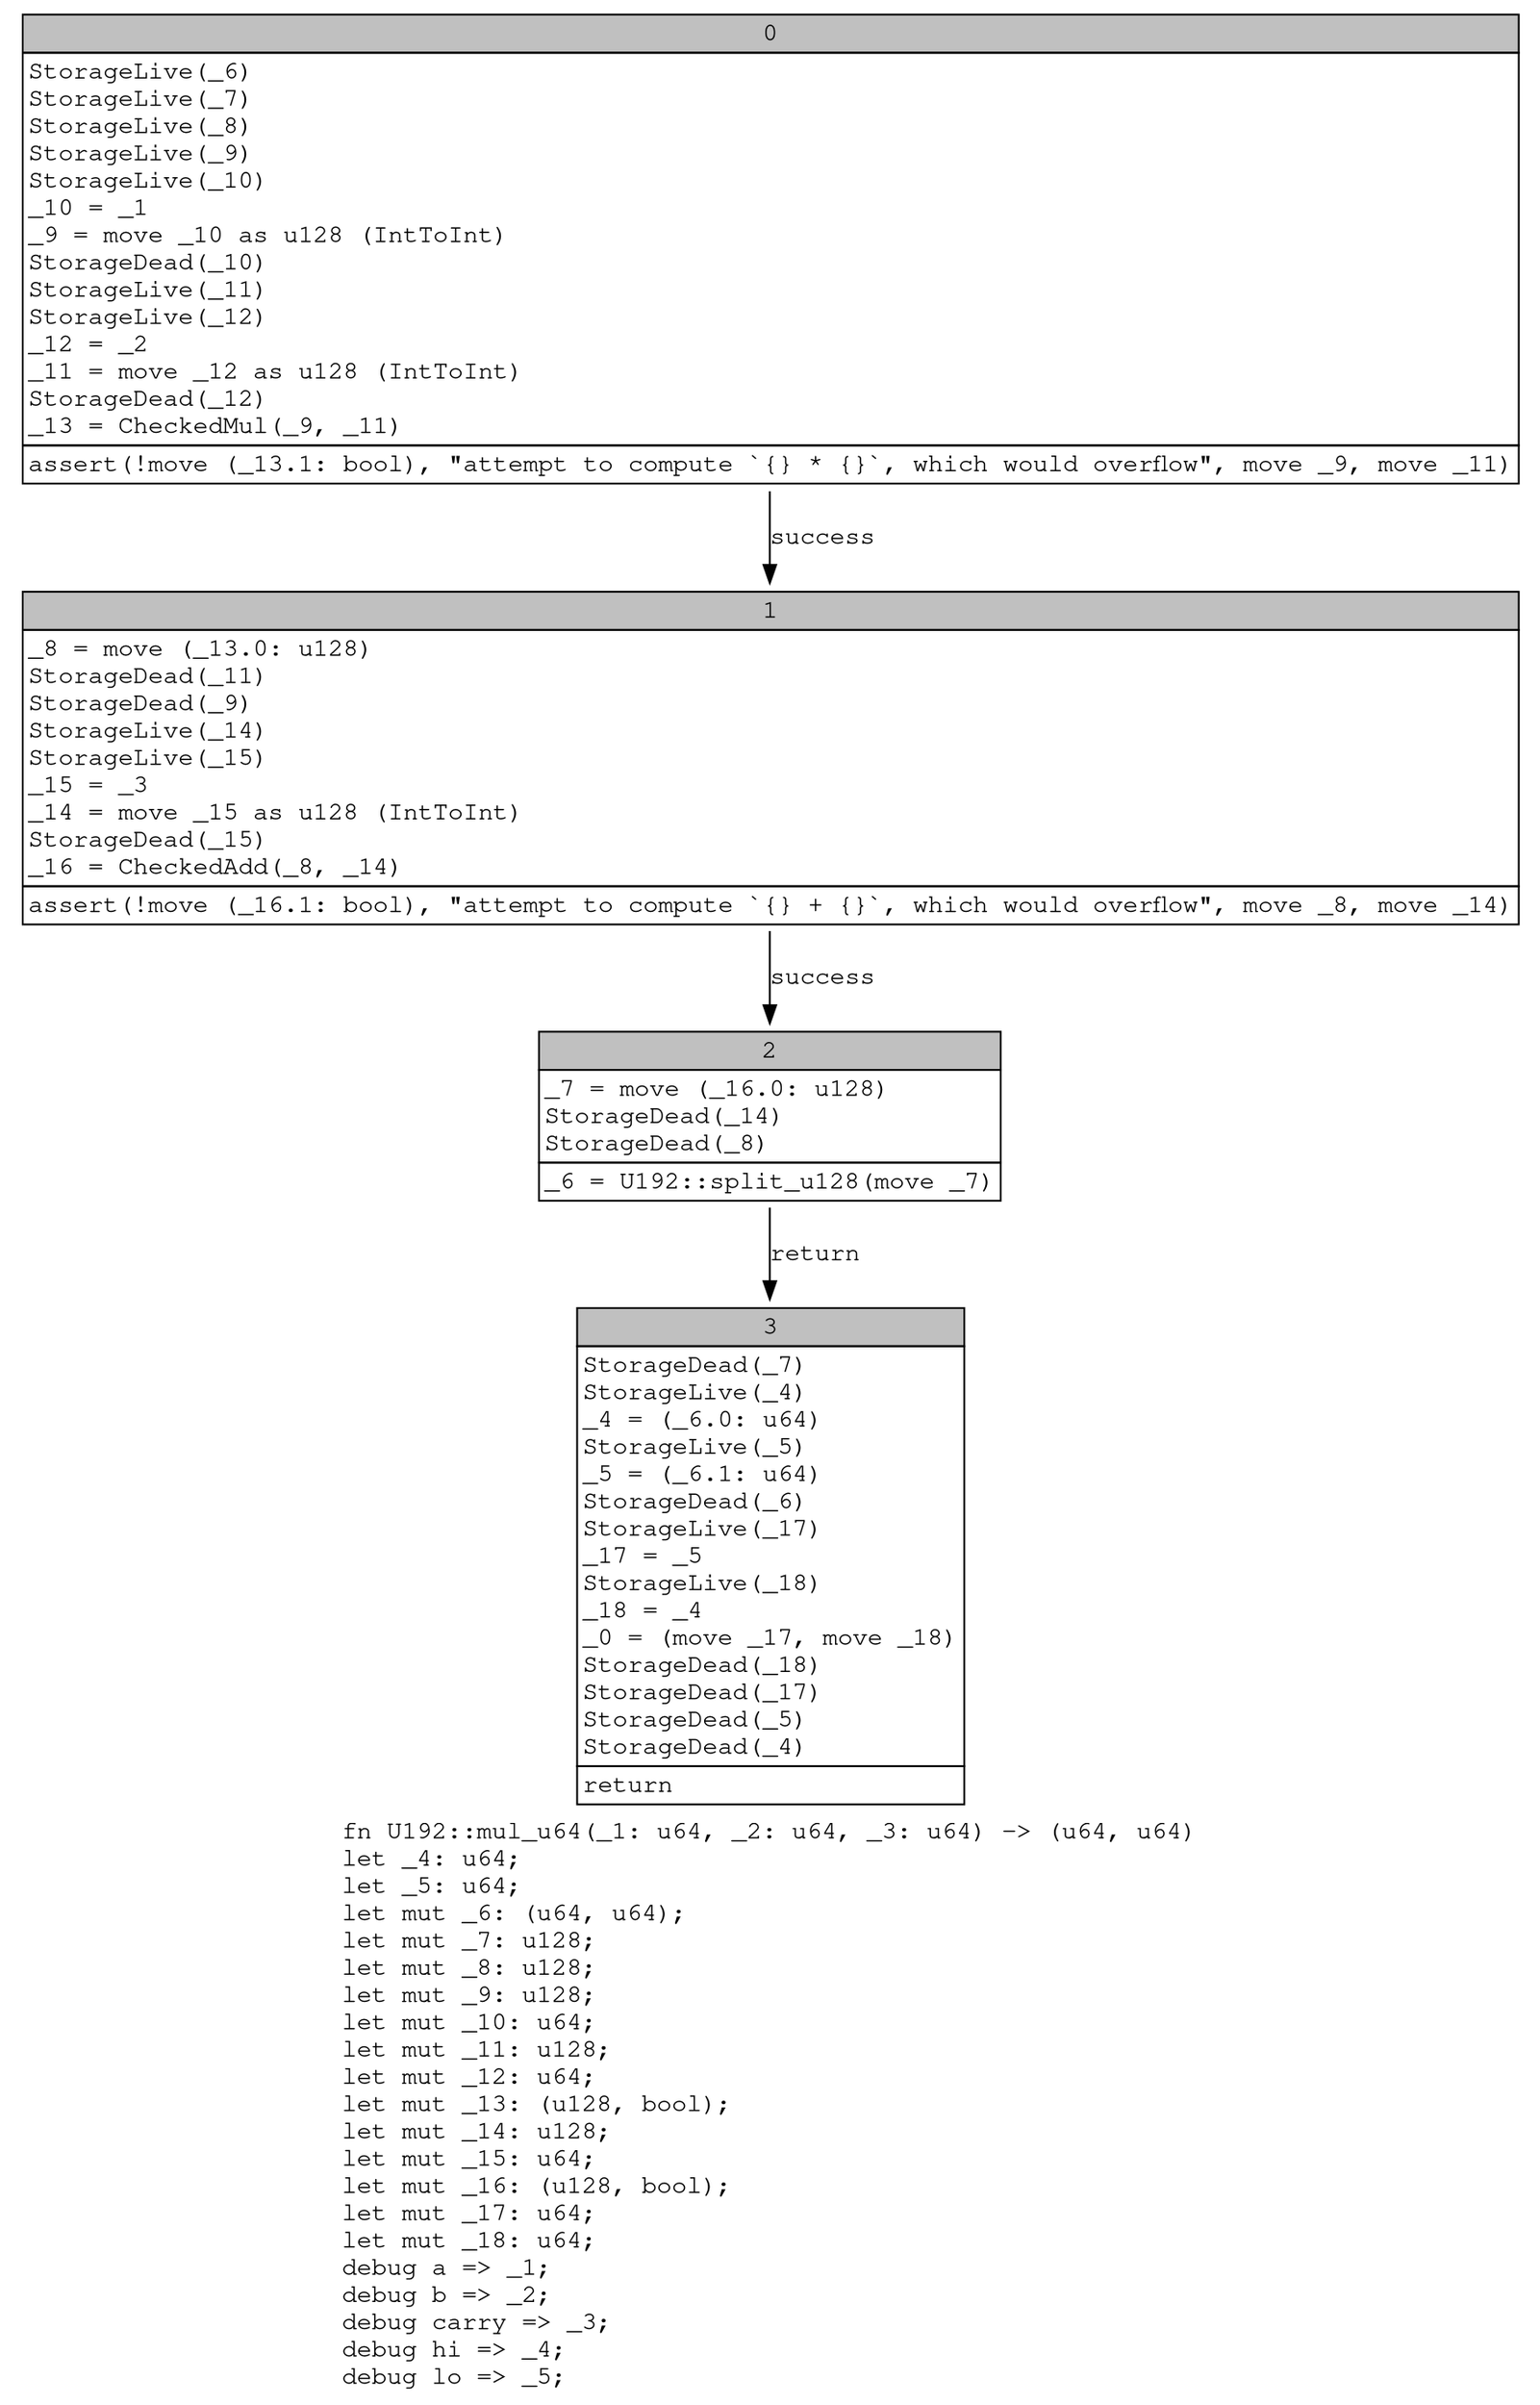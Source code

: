 digraph Mir_0_14538 {
    graph [fontname="Courier, monospace"];
    node [fontname="Courier, monospace"];
    edge [fontname="Courier, monospace"];
    label=<fn U192::mul_u64(_1: u64, _2: u64, _3: u64) -&gt; (u64, u64)<br align="left"/>let _4: u64;<br align="left"/>let _5: u64;<br align="left"/>let mut _6: (u64, u64);<br align="left"/>let mut _7: u128;<br align="left"/>let mut _8: u128;<br align="left"/>let mut _9: u128;<br align="left"/>let mut _10: u64;<br align="left"/>let mut _11: u128;<br align="left"/>let mut _12: u64;<br align="left"/>let mut _13: (u128, bool);<br align="left"/>let mut _14: u128;<br align="left"/>let mut _15: u64;<br align="left"/>let mut _16: (u128, bool);<br align="left"/>let mut _17: u64;<br align="left"/>let mut _18: u64;<br align="left"/>debug a =&gt; _1;<br align="left"/>debug b =&gt; _2;<br align="left"/>debug carry =&gt; _3;<br align="left"/>debug hi =&gt; _4;<br align="left"/>debug lo =&gt; _5;<br align="left"/>>;
    bb0__0_14538 [shape="none", label=<<table border="0" cellborder="1" cellspacing="0"><tr><td bgcolor="gray" align="center" colspan="1">0</td></tr><tr><td align="left" balign="left">StorageLive(_6)<br/>StorageLive(_7)<br/>StorageLive(_8)<br/>StorageLive(_9)<br/>StorageLive(_10)<br/>_10 = _1<br/>_9 = move _10 as u128 (IntToInt)<br/>StorageDead(_10)<br/>StorageLive(_11)<br/>StorageLive(_12)<br/>_12 = _2<br/>_11 = move _12 as u128 (IntToInt)<br/>StorageDead(_12)<br/>_13 = CheckedMul(_9, _11)<br/></td></tr><tr><td align="left">assert(!move (_13.1: bool), &quot;attempt to compute `{} * {}`, which would overflow&quot;, move _9, move _11)</td></tr></table>>];
    bb1__0_14538 [shape="none", label=<<table border="0" cellborder="1" cellspacing="0"><tr><td bgcolor="gray" align="center" colspan="1">1</td></tr><tr><td align="left" balign="left">_8 = move (_13.0: u128)<br/>StorageDead(_11)<br/>StorageDead(_9)<br/>StorageLive(_14)<br/>StorageLive(_15)<br/>_15 = _3<br/>_14 = move _15 as u128 (IntToInt)<br/>StorageDead(_15)<br/>_16 = CheckedAdd(_8, _14)<br/></td></tr><tr><td align="left">assert(!move (_16.1: bool), &quot;attempt to compute `{} + {}`, which would overflow&quot;, move _8, move _14)</td></tr></table>>];
    bb2__0_14538 [shape="none", label=<<table border="0" cellborder="1" cellspacing="0"><tr><td bgcolor="gray" align="center" colspan="1">2</td></tr><tr><td align="left" balign="left">_7 = move (_16.0: u128)<br/>StorageDead(_14)<br/>StorageDead(_8)<br/></td></tr><tr><td align="left">_6 = U192::split_u128(move _7)</td></tr></table>>];
    bb3__0_14538 [shape="none", label=<<table border="0" cellborder="1" cellspacing="0"><tr><td bgcolor="gray" align="center" colspan="1">3</td></tr><tr><td align="left" balign="left">StorageDead(_7)<br/>StorageLive(_4)<br/>_4 = (_6.0: u64)<br/>StorageLive(_5)<br/>_5 = (_6.1: u64)<br/>StorageDead(_6)<br/>StorageLive(_17)<br/>_17 = _5<br/>StorageLive(_18)<br/>_18 = _4<br/>_0 = (move _17, move _18)<br/>StorageDead(_18)<br/>StorageDead(_17)<br/>StorageDead(_5)<br/>StorageDead(_4)<br/></td></tr><tr><td align="left">return</td></tr></table>>];
    bb0__0_14538 -> bb1__0_14538 [label="success"];
    bb1__0_14538 -> bb2__0_14538 [label="success"];
    bb2__0_14538 -> bb3__0_14538 [label="return"];
}
